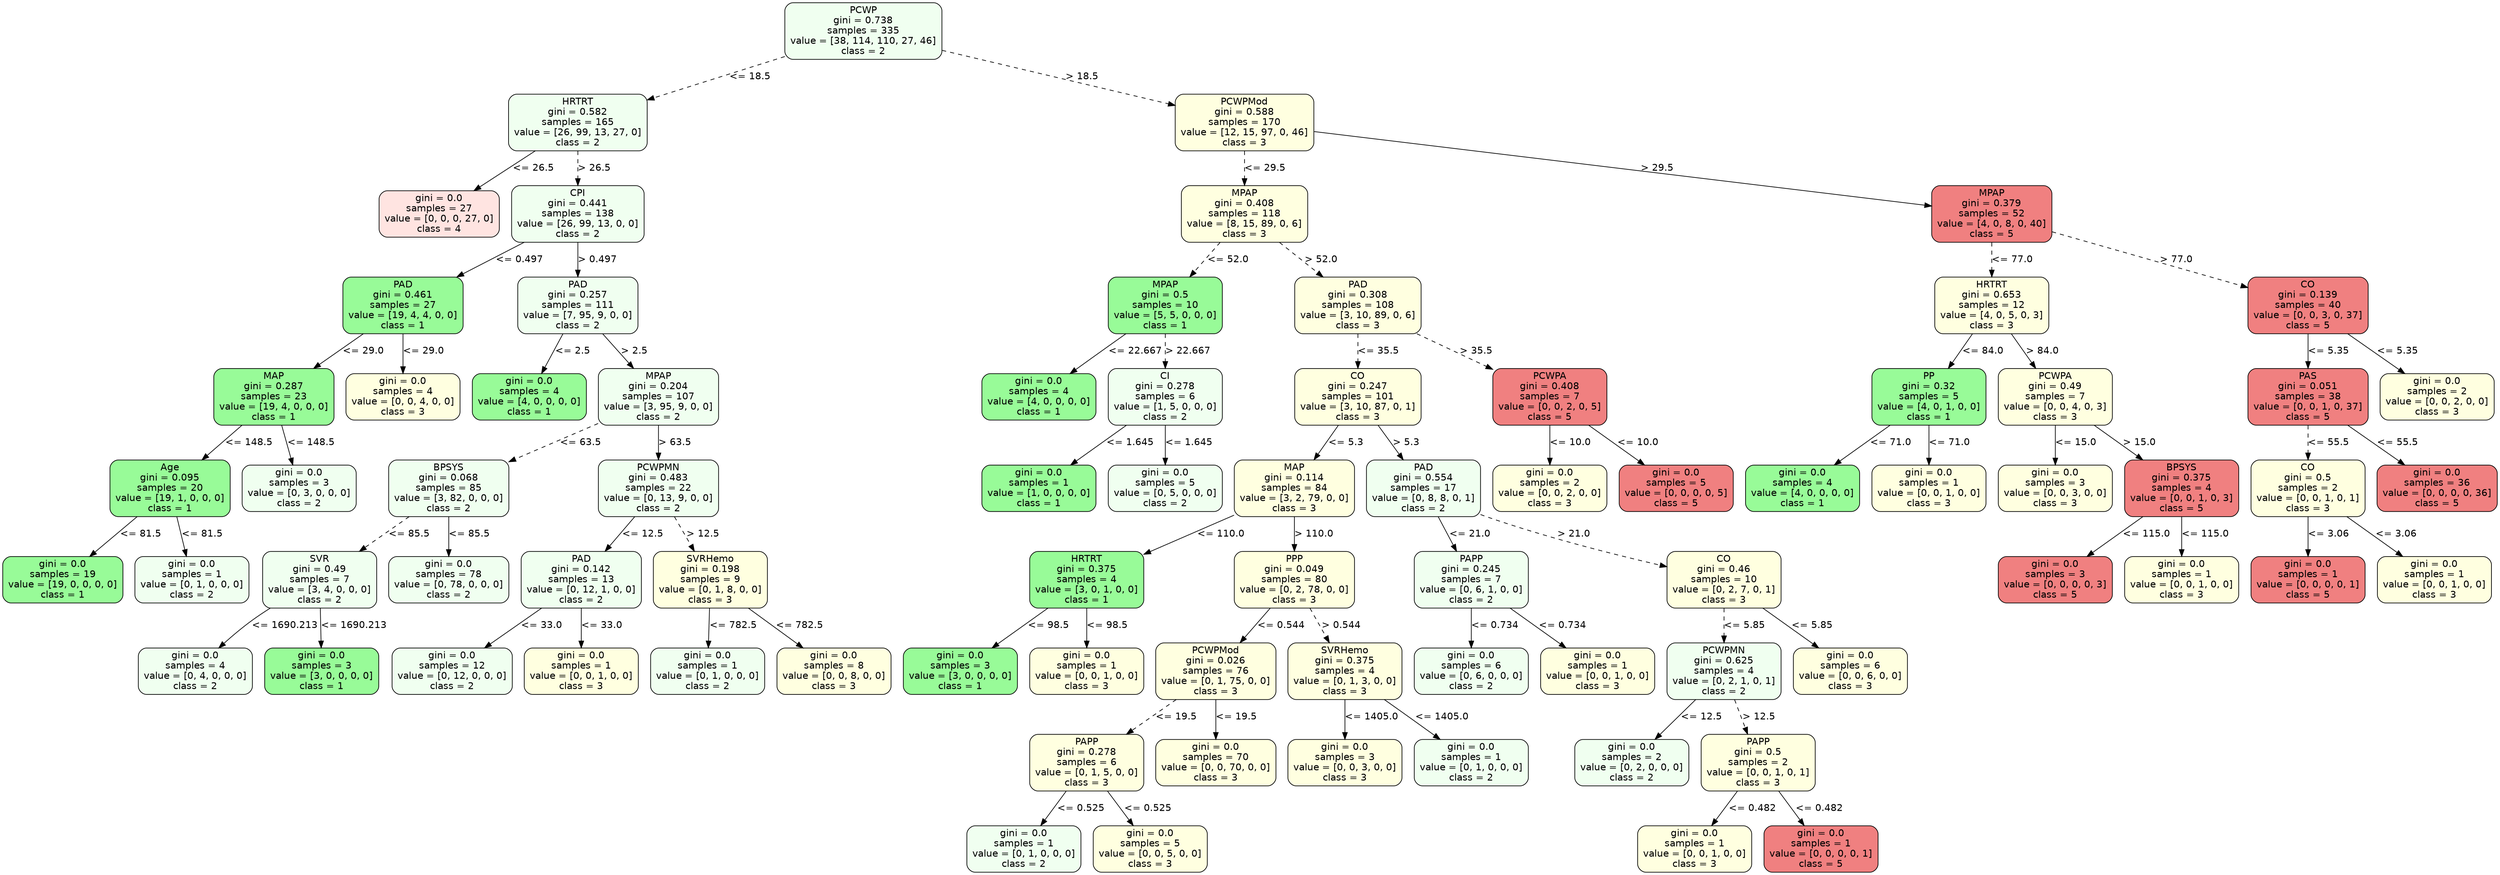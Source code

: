 strict digraph Tree {
	graph [bb="0,0,3061,1274"];
	node [color=black,
		fontname=helvetica,
		label="\N",
		shape=box,
		style="filled, rounded"
	];
	edge [fontname=helvetica];
	0	[fillcolor=honeydew,
		height=1.1528,
		label="PCWP\ngini = 0.738\nsamples = 335\nvalue = [38, 114, 110, 27, 46]\nclass = 2",
		pos="1142.5,1232.5",
		width=2.6667];
	1	[fillcolor=honeydew,
		height=1.1528,
		label="HRTRT\ngini = 0.582\nsamples = 165\nvalue = [26, 99, 13, 27, 0]\nclass = 2",
		pos="687.5,1098.5",
		width=2.3611];
	0 -> 1	[label="<= 18.5",
		labelangle=45,
		labeldistance=2.5,
		lp="953,1165.5",
		op="<=",
		param=18.5,
		pos="e,772.84,1124.3 1046.3,1203.6 968.63,1181.1 859.95,1149.5 782.59,1127.1",
		style=dashed];
	26	[fillcolor=lightyellow,
		height=1.1528,
		label="PCWPMod\ngini = 0.588\nsamples = 170\nvalue = [12, 15, 97, 0, 46]\nclass = 3",
		pos="1510.5,1098.5",
		width=2.3611];
	0 -> 26	[label="> 18.5",
		labelangle=-45,
		labeldistance=2.5,
		lp="1358,1165.5",
		op=">",
		param=18.5,
		pos="e,1425.2,1130.1 1238.7,1197 1293.3,1177.4 1361.2,1153 1415.6,1133.6",
		style=dashed];
	2	[fillcolor=mistyrose,
		height=0.94444,
		label="gini = 0.0\nsamples = 27\nvalue = [0, 0, 0, 27, 0]\nclass = 4",
		pos="514.5,964.5",
		width=2.0417];
	1 -> 2	[label="<= 26.5",
		lp="630,1031.5",
		op="<=",
		param=26.5,
		pos="e,557.79,998.53 634.18,1056.8 612.44,1040.2 587.4,1021.1 565.86,1004.7",
		style=solid];
	3	[fillcolor=honeydew,
		height=1.1528,
		label="CPI\ngini = 0.441\nsamples = 138\nvalue = [26, 99, 13, 0, 0]\nclass = 2",
		pos="687.5,964.5",
		width=2.25];
	1 -> 3	[label="> 26.5",
		lp="707,1031.5",
		op=">",
		param=26.5,
		pos="e,687.5,1006.3 687.5,1056.8 687.5,1044 687.5,1029.7 687.5,1016.3",
		style=dashed];
	4	[fillcolor=palegreen,
		height=1.1528,
		label="PAD\ngini = 0.461\nsamples = 27\nvalue = [19, 4, 4, 0, 0]\nclass = 1",
		pos="452.5,830.5",
		width=2.0417];
	3 -> 4	[label="<= 0.497",
		lp="605,897.5",
		op="<=",
		param=0.497,
		pos="e,524.87,872.15 615.4,923 589.58,908.5 560.3,892.05 533.76,877.14",
		style=solid];
	11	[fillcolor=honeydew,
		height=1.1528,
		label="PAD\ngini = 0.257\nsamples = 111\nvalue = [7, 95, 9, 0, 0]\nclass = 2",
		pos="687.5,830.5",
		width=2.0417];
	3 -> 11	[label="> 0.497",
		lp="710.5,897.5",
		op=">",
		param=0.497,
		pos="e,687.5,872.27 687.5,922.82 687.5,910.02 687.5,895.73 687.5,882.32",
		style=solid];
	5	[fillcolor=palegreen,
		height=1.1528,
		label="MAP\ngini = 0.287\nsamples = 23\nvalue = [19, 4, 0, 0, 0]\nclass = 1",
		pos="290.5,696.5",
		width=2.0417];
	4 -> 5	[label="<= 29.0",
		lp="400,763.5",
		op="<=",
		param=29.0,
		pos="e,340.26,738.05 402.57,788.82 385.4,774.83 366.03,759.04 348.29,744.59",
		style=solid];
	10	[fillcolor=lightyellow,
		height=0.94444,
		label="gini = 0.0\nsamples = 4\nvalue = [0, 0, 4, 0, 0]\nclass = 3",
		pos="452.5,696.5",
		width=1.9444];
	4 -> 10	[label="<= 29.0",
		lp="476,763.5",
		op="<=",
		param=29.0,
		pos="e,452.5,730.74 452.5,788.82 452.5,773.68 452.5,756.44 452.5,741.05",
		style=solid];
	6	[fillcolor=palegreen,
		height=1.1528,
		label="Age\ngini = 0.095\nsamples = 20\nvalue = [19, 1, 0, 0, 0]\nclass = 1",
		pos="213.5,562.5",
		width=2.0417];
	5 -> 6	[label="<= 148.5",
		lp="282,629.5",
		op="<=",
		param=148.5,
		pos="e,237.29,604.27 266.77,654.82 259.08,641.64 250.47,626.89 242.45,613.14",
		style=solid];
	9	[fillcolor=honeydew,
		height=0.94444,
		label="gini = 0.0\nsamples = 3\nvalue = [0, 3, 0, 0, 0]\nclass = 2",
		pos="375.5,562.5",
		width=1.9444];
	5 -> 9	[label="<= 148.5",
		lp="364,629.5",
		op="<=",
		param=148.5,
		pos="e,354.09,596.74 316.7,654.82 326.82,639.1 338.4,621.11 348.59,605.29",
		style=solid];
	7	[fillcolor=palegreen,
		height=0.94444,
		label="gini = 0.0\nsamples = 19\nvalue = [19, 0, 0, 0, 0]\nclass = 1",
		pos="73.5,428.5",
		width=2.0417];
	6 -> 7	[label="<= 81.5",
		lp="172,495.5",
		op="<=",
		param=81.5,
		pos="e,108.76,462.74 170.35,520.82 153.21,504.66 133.54,486.11 116.43,469.97",
		style=solid];
	8	[fillcolor=honeydew,
		height=0.94444,
		label="gini = 0.0\nsamples = 1\nvalue = [0, 1, 0, 0, 0]\nclass = 2",
		pos="235.5,428.5",
		width=1.9444];
	6 -> 8	[label="<= 81.5",
		lp="249,495.5",
		op="<=",
		param=81.5,
		pos="e,229.96,462.74 220.28,520.82 222.83,505.53 225.73,488.11 228.31,472.61",
		style=solid];
	12	[fillcolor=palegreen,
		height=0.94444,
		label="gini = 0.0\nsamples = 4\nvalue = [4, 0, 0, 0, 0]\nclass = 1",
		pos="610.5,696.5",
		width=1.9444];
	11 -> 12	[label="<= 2.5",
		lp="671.5,763.5",
		op="<=",
		param=2.5,
		pos="e,629.89,730.74 663.77,788.82 654.68,773.24 644.3,755.45 635.13,739.73",
		style=solid];
	13	[fillcolor=honeydew,
		height=1.1528,
		label="MPAP\ngini = 0.204\nsamples = 107\nvalue = [3, 95, 9, 0, 0]\nclass = 2",
		pos="772.5,696.5",
		width=2.0417];
	11 -> 13	[label="> 2.5",
		lp="749,763.5",
		op=">",
		param=2.5,
		pos="e,746.24,738.27 713.7,788.82 722.26,775.52 731.87,760.6 740.79,746.74",
		style=solid];
	14	[fillcolor=honeydew,
		height=1.1528,
		label="BPSYS\ngini = 0.068\nsamples = 85\nvalue = [3, 82, 0, 0, 0]\nclass = 2",
		pos="577.5,562.5",
		width=2.0417];
	13 -> 14	[label="<= 63.5",
		lp="705,629.5",
		op="<=",
		param=63.5,
		pos="e,637.55,604.15 712.67,655 691.62,640.75 667.8,624.62 646.08,609.92",
		style=dashed];
	19	[fillcolor=honeydew,
		height=1.1528,
		label="PCWPMN\ngini = 0.483\nsamples = 22\nvalue = [0, 13, 9, 0, 0]\nclass = 2",
		pos="772.5,562.5",
		width=2.0417];
	13 -> 19	[label="> 63.5",
		lp="792,629.5",
		op=">",
		param=63.5,
		pos="e,772.5,604.27 772.5,654.82 772.5,642.02 772.5,627.73 772.5,614.32",
		style=solid];
	15	[fillcolor=honeydew,
		height=1.1528,
		label="SVR\ngini = 0.49\nsamples = 7\nvalue = [3, 4, 0, 0, 0]\nclass = 2",
		pos="415.5,428.5",
		width=1.9444];
	14 -> 15	[label="<= 85.5",
		lp="525,495.5",
		op="<=",
		param=85.5,
		pos="e,465.26,470.05 527.57,520.82 510.4,506.83 491.03,491.04 473.29,476.59",
		style=dashed];
	18	[fillcolor=honeydew,
		height=0.94444,
		label="gini = 0.0\nsamples = 78\nvalue = [0, 78, 0, 0, 0]\nclass = 2",
		pos="577.5,428.5",
		width=2.0417];
	14 -> 18	[label="<= 85.5",
		lp="601,495.5",
		op="<=",
		param=85.5,
		pos="e,577.5,462.74 577.5,520.82 577.5,505.68 577.5,488.44 577.5,473.05",
		style=solid];
	16	[fillcolor=honeydew,
		height=0.94444,
		label="gini = 0.0\nsamples = 4\nvalue = [0, 4, 0, 0, 0]\nclass = 2",
		pos="258.5,294.5",
		width=1.9444];
	15 -> 16	[label="<= 1690.213",
		lp="374,361.5",
		op="<=",
		param=1690.213,
		pos="e,291.35,328.68 357.99,386.85 350.3,381.01 342.63,374.96 335.5,369 323.18,358.69 310.34,346.9 298.76,335.83",
		style=solid];
	17	[fillcolor=palegreen,
		height=0.94444,
		label="gini = 0.0\nsamples = 3\nvalue = [3, 0, 0, 0, 0]\nclass = 1",
		pos="416.5,294.5",
		width=1.9444];
	15 -> 17	[label="<= 1690.213",
		lp="455,361.5",
		op="<=",
		param=1690.213,
		pos="e,416.25,328.74 415.81,386.82 415.92,371.68 416.05,354.44 416.17,339.05",
		style=solid];
	20	[fillcolor=honeydew,
		height=1.1528,
		label="PAD\ngini = 0.142\nsamples = 13\nvalue = [0, 12, 1, 0, 0]\nclass = 2",
		pos="742.5,428.5",
		width=2.0417];
	19 -> 20	[label="<= 12.5",
		lp="782,495.5",
		op="<=",
		param=12.5,
		pos="e,751.77,470.27 763.25,520.82 760.35,508.02 757.1,493.73 754.05,480.32",
		style=solid];
	23	[fillcolor=lightyellow,
		height=1.1528,
		label="SVRHemo\ngini = 0.198\nsamples = 9\nvalue = [0, 1, 8, 0, 0]\nclass = 3",
		pos="904.5,428.5",
		width=1.9444];
	19 -> 23	[label="> 12.5",
		lp="862,495.5",
		op=">",
		param=12.5,
		pos="e,863.73,470.27 813.18,520.82 826.86,507.14 842.24,491.76 856.43,477.57",
		style=dashed];
	21	[fillcolor=honeydew,
		height=0.94444,
		label="gini = 0.0\nsamples = 12\nvalue = [0, 12, 0, 0, 0]\nclass = 2",
		pos="580.5,294.5",
		width=2.0417];
	20 -> 21	[label="<= 33.0",
		lp="690,361.5",
		op="<=",
		param=33.0,
		pos="e,621.04,328.53 692.57,386.82 672.3,370.3 648.97,351.29 628.86,334.9",
		style=solid];
	22	[fillcolor=lightyellow,
		height=0.94444,
		label="gini = 0.0\nsamples = 1\nvalue = [0, 0, 1, 0, 0]\nclass = 3",
		pos="742.5,294.5",
		width=1.9444];
	20 -> 22	[label="<= 33.0",
		lp="766,361.5",
		op="<=",
		param=33.0,
		pos="e,742.5,328.74 742.5,386.82 742.5,371.68 742.5,354.44 742.5,339.05",
		style=solid];
	24	[fillcolor=honeydew,
		height=0.94444,
		label="gini = 0.0\nsamples = 1\nvalue = [0, 1, 0, 0, 0]\nclass = 2",
		pos="900.5,294.5",
		width=1.9444];
	23 -> 24	[label="<= 782.5",
		lp="931,361.5",
		op="<=",
		param=782.5,
		pos="e,901.51,328.74 903.27,386.82 902.81,371.68 902.29,354.44 901.82,339.05",
		style=solid];
	25	[fillcolor=lightyellow,
		height=0.94444,
		label="gini = 0.0\nsamples = 8\nvalue = [0, 0, 8, 0, 0]\nclass = 3",
		pos="1058.5,294.5",
		width=1.9444];
	23 -> 25	[label="<= 782.5",
		lp="1014,361.5",
		op="<=",
		param=782.5,
		pos="e,1020,328.53 951.96,386.82 971.15,370.37 993.22,351.46 1012.3,335.12",
		style=solid];
	27	[fillcolor=lightyellow,
		height=1.1528,
		label="MPAP\ngini = 0.408\nsamples = 118\nvalue = [8, 15, 89, 0, 6]\nclass = 3",
		pos="1510.5,964.5",
		width=2.1528];
	26 -> 27	[label="<= 29.5",
		lp="1534,1031.5",
		op="<=",
		param=29.5,
		pos="e,1510.5,1006.3 1510.5,1056.8 1510.5,1044 1510.5,1029.7 1510.5,1016.3",
		style=dashed];
	62	[fillcolor=lightcoral,
		height=1.1528,
		label="MPAP\ngini = 0.379\nsamples = 52\nvalue = [4, 0, 8, 0, 40]\nclass = 5",
		pos="2430.5,964.5",
		width=2.0417];
	26 -> 62	[label="> 29.5",
		lp="2018,1031.5",
		op=">",
		param=29.5,
		pos="e,2356.9,976.06 1595.8,1085.3 1771.6,1060 2172.3,1002.5 2346.7,977.52",
		style=solid];
	28	[fillcolor=palegreen,
		height=1.1528,
		label="MPAP\ngini = 0.5\nsamples = 10\nvalue = [5, 5, 0, 0, 0]\nclass = 1",
		pos="1395.5,830.5",
		width=1.9444];
	27 -> 28	[label="<= 52.0",
		lp="1480,897.5",
		op="<=",
		param=52.0,
		pos="e,1431,872.27 1475.1,922.82 1463.3,909.27 1450,894.04 1437.7,879.96",
		style=dashed];
	33	[fillcolor=lightyellow,
		height=1.1528,
		label="PAD\ngini = 0.308\nsamples = 108\nvalue = [3, 10, 89, 0, 6]\nclass = 3",
		pos="1687.5,830.5",
		width=2.1528];
	27 -> 33	[label="> 52.0",
		lp="1624,897.5",
		op=">",
		param=52.0,
		pos="e,1633.1,872.05 1565.1,922.82 1584,908.7 1605.4,892.76 1624.9,878.2",
		style=dashed];
	29	[fillcolor=palegreen,
		height=0.94444,
		label="gini = 0.0\nsamples = 4\nvalue = [4, 0, 0, 0, 0]\nclass = 1",
		pos="1237.5,696.5",
		width=1.9444];
	28 -> 29	[label="<= 22.667",
		lp="1352.5,763.5",
		op="<=",
		param=22.667,
		pos="e,1277,730.53 1346.8,788.82 1327.1,772.37 1304.5,753.46 1284.9,737.12",
		style=solid];
	30	[fillcolor=honeydew,
		height=1.1528,
		label="CI\ngini = 0.278\nsamples = 6\nvalue = [1, 5, 0, 0, 0]\nclass = 2",
		pos="1395.5,696.5",
		width=1.9444];
	28 -> 30	[label="> 22.667",
		lp="1422.5,763.5",
		op=">",
		param=22.667,
		pos="e,1395.5,738.27 1395.5,788.82 1395.5,776.02 1395.5,761.73 1395.5,748.32",
		style=dashed];
	31	[fillcolor=palegreen,
		height=0.94444,
		label="gini = 0.0\nsamples = 1\nvalue = [1, 0, 0, 0, 0]\nclass = 1",
		pos="1237.5,562.5",
		width=1.9444];
	30 -> 31	[label="<= 1.645",
		lp="1349,629.5",
		op="<=",
		param=1.645,
		pos="e,1277,596.53 1346.8,654.82 1327.1,638.37 1304.5,619.46 1284.9,603.12",
		style=solid];
	32	[fillcolor=honeydew,
		height=0.94444,
		label="gini = 0.0\nsamples = 5\nvalue = [0, 5, 0, 0, 0]\nclass = 2",
		pos="1395.5,562.5",
		width=1.9444];
	30 -> 32	[label="<= 1.645",
		lp="1423,629.5",
		op="<=",
		param=1.645,
		pos="e,1395.5,596.74 1395.5,654.82 1395.5,639.68 1395.5,622.44 1395.5,607.05",
		style=solid];
	34	[fillcolor=lightyellow,
		height=1.1528,
		label="CO\ngini = 0.247\nsamples = 101\nvalue = [3, 10, 87, 0, 1]\nclass = 3",
		pos="1687.5,696.5",
		width=2.1528];
	33 -> 34	[label="<= 35.5",
		lp="1711,763.5",
		op="<=",
		param=35.5,
		pos="e,1687.5,738.27 1687.5,788.82 1687.5,776.02 1687.5,761.73 1687.5,748.32",
		style=dashed];
	59	[fillcolor=lightcoral,
		height=1.1528,
		label="PCWPA\ngini = 0.408\nsamples = 7\nvalue = [0, 0, 2, 0, 5]\nclass = 5",
		pos="1877.5,696.5",
		width=1.9444];
	33 -> 59	[label="> 35.5",
		lp="1808,763.5",
		op=">",
		param=35.5,
		pos="e,1819,738.15 1745.8,789 1766.3,774.75 1789.5,758.62 1810.7,743.92",
		style=dashed];
	35	[fillcolor=lightyellow,
		height=1.1528,
		label="MAP\ngini = 0.114\nsamples = 84\nvalue = [3, 2, 79, 0, 0]\nclass = 3",
		pos="1557.5,562.5",
		width=2.0417];
	34 -> 35	[label="<= 5.3",
		lp="1646.5,629.5",
		op="<=",
		param=5.3,
		pos="e,1597.7,604.27 1647.4,654.82 1634,641.14 1618.8,625.76 1604.8,611.57",
		style=solid];
	48	[fillcolor=honeydew,
		height=1.1528,
		label="PAD\ngini = 0.554\nsamples = 17\nvalue = [0, 8, 8, 0, 1]\nclass = 2",
		pos="1719.5,562.5",
		width=1.9444];
	34 -> 48	[label="> 5.3",
		lp="1720,629.5",
		op=">",
		param=5.3,
		pos="e,1709.6,604.27 1697.4,654.82 1700.5,642.02 1703.9,627.73 1707.2,614.32",
		style=solid];
	36	[fillcolor=palegreen,
		height=1.1528,
		label="HRTRT\ngini = 0.375\nsamples = 4\nvalue = [3, 0, 1, 0, 0]\nclass = 1",
		pos="1374.5,428.5",
		width=1.9444];
	35 -> 36	[label="<= 110.0",
		lp="1499,495.5",
		op="<=",
		param=110.0,
		pos="e,1430.7,470.05 1501.1,520.82 1481.4,506.64 1459.2,490.62 1439,476",
		style=solid];
	39	[fillcolor=lightyellow,
		height=1.1528,
		label="PPP\ngini = 0.049\nsamples = 80\nvalue = [0, 2, 78, 0, 0]\nclass = 3",
		pos="1557.5,428.5",
		width=2.0417];
	35 -> 39	[label="> 110.0",
		lp="1580.5,495.5",
		op=">",
		param=110.0,
		pos="e,1557.5,470.27 1557.5,520.82 1557.5,508.02 1557.5,493.73 1557.5,480.32",
		style=solid];
	37	[fillcolor=palegreen,
		height=0.94444,
		label="gini = 0.0\nsamples = 3\nvalue = [3, 0, 0, 0, 0]\nclass = 1",
		pos="1216.5,294.5",
		width=1.9444];
	36 -> 37	[label="<= 98.5",
		lp="1324,361.5",
		op="<=",
		param=98.5,
		pos="e,1256,328.53 1325.8,386.82 1306.1,370.37 1283.5,351.46 1263.9,335.12",
		style=solid];
	38	[fillcolor=lightyellow,
		height=0.94444,
		label="gini = 0.0\nsamples = 1\nvalue = [0, 0, 1, 0, 0]\nclass = 3",
		pos="1374.5,294.5",
		width=1.9444];
	36 -> 38	[label="<= 98.5",
		lp="1398,361.5",
		op="<=",
		param=98.5,
		pos="e,1374.5,328.74 1374.5,386.82 1374.5,371.68 1374.5,354.44 1374.5,339.05",
		style=solid];
	40	[fillcolor=lightyellow,
		height=1.1528,
		label="PCWPMod\ngini = 0.026\nsamples = 76\nvalue = [0, 1, 75, 0, 0]\nclass = 3",
		pos="1536.5,294.5",
		width=2.0417];
	39 -> 40	[label="<= 0.544",
		lp="1576,361.5",
		op="<=",
		param=0.544,
		pos="e,1543,336.27 1551,386.82 1549,374.02 1546.7,359.73 1544.6,346.32",
		style=solid];
	45	[fillcolor=lightyellow,
		height=1.1528,
		label="SVRHemo\ngini = 0.375\nsamples = 4\nvalue = [0, 1, 3, 0, 0]\nclass = 3",
		pos="1698.5,294.5",
		width=1.9444];
	39 -> 45	[label="> 0.544",
		lp="1655.5,361.5",
		op=">",
		param=0.544,
		pos="e,1654.9,336.27 1601,386.82 1615.7,373.02 1632.3,357.48 1647.6,343.18",
		style=dashed];
	41	[fillcolor=lightyellow,
		height=1.1528,
		label="PAPP\ngini = 0.278\nsamples = 6\nvalue = [0, 1, 5, 0, 0]\nclass = 3",
		pos="1374.5,160.5",
		width=1.9444];
	40 -> 41	[label="<= 19.5",
		lp="1484,227.5",
		op="<=",
		param=19.5,
		pos="e,1424.3,202.05 1486.6,252.82 1469.4,238.83 1450,223.04 1432.3,208.59",
		style=dashed];
	44	[fillcolor=lightyellow,
		height=0.94444,
		label="gini = 0.0\nsamples = 70\nvalue = [0, 0, 70, 0, 0]\nclass = 3",
		pos="1536.5,160.5",
		width=2.0417];
	40 -> 44	[label="<= 19.5",
		lp="1560,227.5",
		op="<=",
		param=19.5,
		pos="e,1536.5,194.74 1536.5,252.82 1536.5,237.68 1536.5,220.44 1536.5,205.05",
		style=solid];
	42	[fillcolor=honeydew,
		height=0.94444,
		label="gini = 0.0\nsamples = 1\nvalue = [0, 1, 0, 0, 0]\nclass = 2",
		pos="1295.5,34",
		width=1.9444];
	41 -> 42	[label="<= 0.525",
		lp="1365,93.5",
		op="<=",
		param=0.525,
		pos="e,1316.7,68.379 1348.6,118.73 1340.1,105.35 1330.7,90.465 1322.1,76.995",
		style=solid];
	43	[fillcolor=lightyellow,
		height=0.94444,
		label="gini = 0.0\nsamples = 5\nvalue = [0, 0, 5, 0, 0]\nclass = 3",
		pos="1453.5,34",
		width=1.9444];
	41 -> 43	[label="<= 0.525",
		lp="1449,93.5",
		op="<=",
		param=0.525,
		pos="e,1432.3,68.379 1400.4,118.73 1408.9,105.35 1418.3,90.465 1426.9,76.995",
		style=solid];
	46	[fillcolor=lightyellow,
		height=0.94444,
		label="gini = 0.0\nsamples = 3\nvalue = [0, 0, 3, 0, 0]\nclass = 3",
		pos="1698.5,160.5",
		width=1.9444];
	45 -> 46	[label="<= 1405.0",
		lp="1729.5,227.5",
		op="<=",
		param=1405.0,
		pos="e,1698.5,194.74 1698.5,252.82 1698.5,237.68 1698.5,220.44 1698.5,205.05",
		style=solid];
	47	[fillcolor=honeydew,
		height=0.94444,
		label="gini = 0.0\nsamples = 1\nvalue = [0, 1, 0, 0, 0]\nclass = 2",
		pos="1856.5,160.5",
		width=1.9444];
	45 -> 47	[label="<= 1405.0",
		lp="1813.5,227.5",
		op="<=",
		param=1405.0,
		pos="e,1817,194.53 1747.2,252.82 1766.9,236.37 1789.5,217.46 1809.1,201.12",
		style=solid];
	49	[fillcolor=honeydew,
		height=1.1528,
		label="PAPP\ngini = 0.245\nsamples = 7\nvalue = [0, 6, 1, 0, 0]\nclass = 2",
		pos="1856.5,428.5",
		width=1.9444];
	48 -> 49	[label="<= 21.0",
		lp="1816,495.5",
		op="<=",
		param=21.0,
		pos="e,1814.2,470.27 1761.7,520.82 1775.9,507.14 1791.9,491.76 1806.6,477.57",
		style=solid];
	52	[fillcolor=lightyellow,
		height=1.1528,
		label="CO\ngini = 0.46\nsamples = 10\nvalue = [0, 2, 7, 0, 1]\nclass = 3",
		pos="2172.5,428.5",
		width=1.9444];
	48 -> 52	[label="> 21.0",
		lp="1919,495.5",
		op=">",
		param=21.0,
		pos="e,2102.5,441.56 1789.8,524.45 1792.7,523.23 1795.6,522.08 1798.5,521 1897,484.3 2015.5,458.17 2092.4,443.47",
		style=dashed];
	50	[fillcolor=honeydew,
		height=0.94444,
		label="gini = 0.0\nsamples = 6\nvalue = [0, 6, 0, 0, 0]\nclass = 2",
		pos="1856.5,294.5",
		width=1.9444];
	49 -> 50	[label="<= 0.734",
		lp="1884,361.5",
		op="<=",
		param=0.734,
		pos="e,1856.5,328.74 1856.5,386.82 1856.5,371.68 1856.5,354.44 1856.5,339.05",
		style=solid];
	51	[fillcolor=lightyellow,
		height=0.94444,
		label="gini = 0.0\nsamples = 1\nvalue = [0, 0, 1, 0, 0]\nclass = 3",
		pos="2014.5,294.5",
		width=1.9444];
	49 -> 51	[label="<= 0.734",
		lp="1968,361.5",
		op="<=",
		param=0.734,
		pos="e,1975,328.53 1905.2,386.82 1924.9,370.37 1947.5,351.46 1967.1,335.12",
		style=solid];
	53	[fillcolor=honeydew,
		height=1.1528,
		label="PCWPMN\ngini = 0.625\nsamples = 4\nvalue = [0, 2, 1, 0, 1]\nclass = 2",
		pos="2172.5,294.5",
		width=1.9444];
	52 -> 53	[label="<= 5.85",
		lp="2196,361.5",
		op="<=",
		param=5.85,
		pos="e,2172.5,336.27 2172.5,386.82 2172.5,374.02 2172.5,359.73 2172.5,346.32",
		style=dashed];
	58	[fillcolor=lightyellow,
		height=0.94444,
		label="gini = 0.0\nsamples = 6\nvalue = [0, 0, 6, 0, 0]\nclass = 3",
		pos="2330.5,294.5",
		width=1.9444];
	52 -> 58	[label="<= 5.85",
		lp="2280,361.5",
		op="<=",
		param=5.85,
		pos="e,2291,328.53 2221.2,386.82 2240.9,370.37 2263.5,351.46 2283.1,335.12",
		style=solid];
	54	[fillcolor=honeydew,
		height=0.94444,
		label="gini = 0.0\nsamples = 2\nvalue = [0, 2, 0, 0, 0]\nclass = 2",
		pos="2058.5,160.5",
		width=1.9444];
	53 -> 54	[label="<= 12.5",
		lp="2143,227.5",
		op="<=",
		param=12.5,
		pos="e,2087.2,194.74 2137.4,252.82 2123.5,236.8 2107.7,218.45 2093.8,202.41",
		style=solid];
	55	[fillcolor=lightyellow,
		height=1.1528,
		label="PAPP\ngini = 0.5\nsamples = 2\nvalue = [0, 0, 1, 0, 1]\nclass = 3",
		pos="2216.5,160.5",
		width=1.9444];
	53 -> 55	[label="> 12.5",
		lp="2216,227.5",
		op=">",
		param=12.5,
		pos="e,2202.9,202.27 2186.1,252.82 2190.4,239.9 2195.2,225.45 2199.7,211.92",
		style=dashed];
	56	[fillcolor=lightyellow,
		height=0.94444,
		label="gini = 0.0\nsamples = 1\nvalue = [0, 0, 1, 0, 0]\nclass = 3",
		pos="2137.5,34",
		width=1.9444];
	55 -> 56	[label="<= 0.482",
		lp="2207,93.5",
		op="<=",
		param=0.482,
		pos="e,2158.7,68.379 2190.6,118.73 2182.1,105.35 2172.7,90.465 2164.1,76.995",
		style=solid];
	57	[fillcolor=lightcoral,
		height=0.94444,
		label="gini = 0.0\nsamples = 1\nvalue = [0, 0, 0, 0, 1]\nclass = 5",
		pos="2295.5,34",
		width=1.9444];
	55 -> 57	[label="<= 0.482",
		lp="2291,93.5",
		op="<=",
		param=0.482,
		pos="e,2274.3,68.379 2242.4,118.73 2250.9,105.35 2260.3,90.465 2268.9,76.995",
		style=solid];
	60	[fillcolor=lightyellow,
		height=0.94444,
		label="gini = 0.0\nsamples = 2\nvalue = [0, 0, 2, 0, 0]\nclass = 3",
		pos="1877.5,562.5",
		width=1.9444];
	59 -> 60	[label="<= 10.0",
		lp="1901,629.5",
		op="<=",
		param=10.0,
		pos="e,1877.5,596.74 1877.5,654.82 1877.5,639.68 1877.5,622.44 1877.5,607.05",
		style=solid];
	61	[fillcolor=lightcoral,
		height=0.94444,
		label="gini = 0.0\nsamples = 5\nvalue = [0, 0, 0, 0, 5]\nclass = 5",
		pos="2035.5,562.5",
		width=1.9444];
	59 -> 61	[label="<= 10.0",
		lp="1985,629.5",
		op="<=",
		param=10.0,
		pos="e,1996,596.53 1926.2,654.82 1945.9,638.37 1968.5,619.46 1988.1,603.12",
		style=solid];
	63	[fillcolor=lightyellow,
		height=1.1528,
		label="HRTRT\ngini = 0.653\nsamples = 12\nvalue = [4, 0, 5, 0, 3]\nclass = 3",
		pos="2430.5,830.5",
		width=1.9444];
	62 -> 63	[label="<= 77.0",
		lp="2454,897.5",
		op="<=",
		param=77.0,
		pos="e,2430.5,872.27 2430.5,922.82 2430.5,910.02 2430.5,895.73 2430.5,882.32",
		style=dashed];
	72	[fillcolor=lightcoral,
		height=1.1528,
		label="CO\ngini = 0.139\nsamples = 40\nvalue = [0, 0, 3, 0, 37]\nclass = 5",
		pos="2825.5,830.5",
		width=2.0417];
	62 -> 72	[label="> 77.0",
		lp="2660,897.5",
		op=">",
		param=77.0,
		pos="e,2751.7,856.16 2504.3,938.83 2571.8,916.27 2671.6,882.94 2742,859.42",
		style=dashed];
	64	[fillcolor=palegreen,
		height=1.1528,
		label="PP\ngini = 0.32\nsamples = 5\nvalue = [4, 0, 1, 0, 0]\nclass = 1",
		pos="2351.5,696.5",
		width=1.9444];
	63 -> 64	[label="<= 84.0",
		lp="2417,763.5",
		op="<=",
		param=84.0,
		pos="e,2375.9,738.27 2406.2,788.82 2398.3,775.64 2389.4,760.89 2381.2,747.14",
		style=solid];
	67	[fillcolor=lightyellow,
		height=1.1528,
		label="PCWPA\ngini = 0.49\nsamples = 7\nvalue = [0, 0, 4, 0, 3]\nclass = 3",
		pos="2509.5,696.5",
		width=1.9444];
	63 -> 67	[label="> 84.0",
		lp="2492,763.5",
		op=">",
		param=84.0,
		pos="e,2485.1,738.27 2454.8,788.82 2462.7,775.64 2471.6,760.89 2479.8,747.14",
		style=solid];
	65	[fillcolor=palegreen,
		height=0.94444,
		label="gini = 0.0\nsamples = 4\nvalue = [4, 0, 0, 0, 0]\nclass = 1",
		pos="2193.5,562.5",
		width=1.9444];
	64 -> 65	[label="<= 71.0",
		lp="2301,629.5",
		op="<=",
		param=71.0,
		pos="e,2233,596.53 2302.8,654.82 2283.1,638.37 2260.5,619.46 2240.9,603.12",
		style=solid];
	66	[fillcolor=lightyellow,
		height=0.94444,
		label="gini = 0.0\nsamples = 1\nvalue = [0, 0, 1, 0, 0]\nclass = 3",
		pos="2351.5,562.5",
		width=1.9444];
	64 -> 66	[label="<= 71.0",
		lp="2375,629.5",
		op="<=",
		param=71.0,
		pos="e,2351.5,596.74 2351.5,654.82 2351.5,639.68 2351.5,622.44 2351.5,607.05",
		style=solid];
	68	[fillcolor=lightyellow,
		height=0.94444,
		label="gini = 0.0\nsamples = 3\nvalue = [0, 0, 3, 0, 0]\nclass = 3",
		pos="2509.5,562.5",
		width=1.9444];
	67 -> 68	[label="<= 15.0",
		lp="2533,629.5",
		op="<=",
		param=15.0,
		pos="e,2509.5,596.74 2509.5,654.82 2509.5,639.68 2509.5,622.44 2509.5,607.05",
		style=solid];
	69	[fillcolor=lightcoral,
		height=1.1528,
		label="BPSYS\ngini = 0.375\nsamples = 4\nvalue = [0, 0, 1, 0, 3]\nclass = 5",
		pos="2667.5,562.5",
		width=1.9444];
	67 -> 69	[label="> 15.0",
		lp="2613,629.5",
		op=">",
		param=15.0,
		pos="e,2619,604.05 2558.2,654.82 2574.9,640.83 2593.8,625.04 2611.1,610.59",
		style=solid];
	70	[fillcolor=lightcoral,
		height=0.94444,
		label="gini = 0.0\nsamples = 3\nvalue = [0, 0, 0, 0, 3]\nclass = 5",
		pos="2509.5,428.5",
		width=1.9444];
	69 -> 70	[label="<= 115.0",
		lp="2621,495.5",
		op="<=",
		param=115.0,
		pos="e,2549,462.53 2618.8,520.82 2599.1,504.37 2576.5,485.46 2556.9,469.12",
		style=solid];
	71	[fillcolor=lightyellow,
		height=0.94444,
		label="gini = 0.0\nsamples = 1\nvalue = [0, 0, 1, 0, 0]\nclass = 3",
		pos="2667.5,428.5",
		width=1.9444];
	69 -> 71	[label="<= 115.0",
		lp="2695,495.5",
		op="<=",
		param=115.0,
		pos="e,2667.5,462.74 2667.5,520.82 2667.5,505.68 2667.5,488.44 2667.5,473.05",
		style=solid];
	73	[fillcolor=lightcoral,
		height=1.1528,
		label="PAS\ngini = 0.051\nsamples = 38\nvalue = [0, 0, 1, 0, 37]\nclass = 5",
		pos="2825.5,696.5",
		width=2.0417];
	72 -> 73	[label="<= 5.35",
		lp="2849,763.5",
		op="<=",
		param=5.35,
		pos="e,2825.5,738.27 2825.5,788.82 2825.5,776.02 2825.5,761.73 2825.5,748.32",
		style=solid];
	78	[fillcolor=lightyellow,
		height=0.94444,
		label="gini = 0.0\nsamples = 2\nvalue = [0, 0, 2, 0, 0]\nclass = 3",
		pos="2987.5,696.5",
		width=1.9444];
	72 -> 78	[label="<= 5.35",
		lp="2935,763.5",
		op="<=",
		param=5.35,
		pos="e,2947,730.53 2875.4,788.82 2895.7,772.3 2919,753.29 2939.1,736.9",
		style=solid];
	74	[fillcolor=lightyellow,
		height=1.1528,
		label="CO\ngini = 0.5\nsamples = 2\nvalue = [0, 0, 1, 0, 1]\nclass = 3",
		pos="2825.5,562.5",
		width=1.9444];
	73 -> 74	[label="<= 55.5",
		lp="2849,629.5",
		op="<=",
		param=55.5,
		pos="e,2825.5,604.27 2825.5,654.82 2825.5,642.02 2825.5,627.73 2825.5,614.32",
		style=dashed];
	77	[fillcolor=lightcoral,
		height=0.94444,
		label="gini = 0.0\nsamples = 36\nvalue = [0, 0, 0, 0, 36]\nclass = 5",
		pos="2987.5,562.5",
		width=2.0417];
	73 -> 77	[label="<= 55.5",
		lp="2935,629.5",
		op="<=",
		param=55.5,
		pos="e,2947,596.53 2875.4,654.82 2895.7,638.3 2919,619.29 2939.1,602.9",
		style=solid];
	75	[fillcolor=lightcoral,
		height=0.94444,
		label="gini = 0.0\nsamples = 1\nvalue = [0, 0, 0, 0, 1]\nclass = 5",
		pos="2825.5,428.5",
		width=1.9444];
	74 -> 75	[label="<= 3.06",
		lp="2849,495.5",
		op="<=",
		param=3.06,
		pos="e,2825.5,462.74 2825.5,520.82 2825.5,505.68 2825.5,488.44 2825.5,473.05",
		style=solid];
	76	[fillcolor=lightyellow,
		height=0.94444,
		label="gini = 0.0\nsamples = 1\nvalue = [0, 0, 1, 0, 0]\nclass = 3",
		pos="2983.5,428.5",
		width=1.9444];
	74 -> 76	[label="<= 3.06",
		lp="2933,495.5",
		op="<=",
		param=3.06,
		pos="e,2944,462.53 2874.2,520.82 2893.9,504.37 2916.5,485.46 2936.1,469.12",
		style=solid];
}
